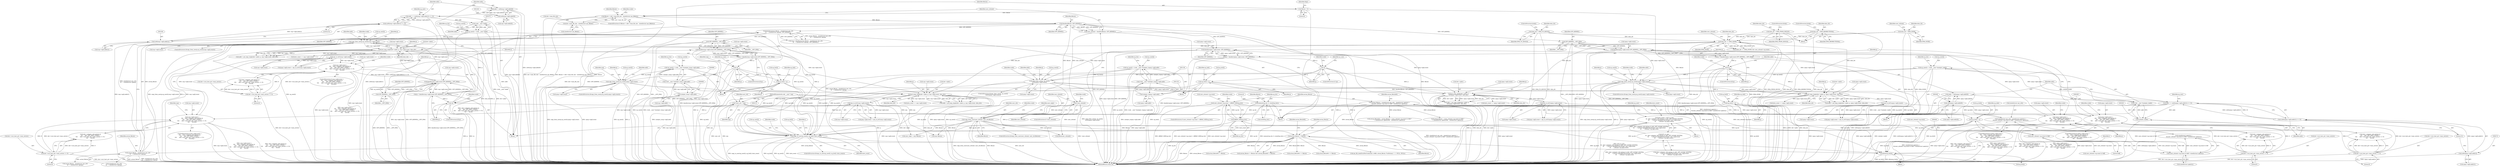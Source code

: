 digraph "0_linux_b4789b8e6be3151a955ade74872822f30e8cd914@API" {
"1001461" [label="(Call,kfree(sg_list[i]))"];
"1001074" [label="(Call,sg_list[i] = p)"];
"1001031" [label="(Call,!p)"];
"1001017" [label="(Call,p = kmalloc(usg->sg[i].count,GFP_KERNEL|__GFP_DMA))"];
"1001019" [label="(Call,kmalloc(usg->sg[i].count,GFP_KERNEL|__GFP_DMA))"];
"1000987" [label="(Call,usg->sg[i].count >\n\t\t\t\t    ((dev->adapter_info.options &\n\t\t\t\t     AAC_OPT_NEW_COMM) ?\n\t\t\t\t      (dev->scsi_host_ptr->max_sectors << 9) :\n\t\t\t\t      65536))"];
"1001150" [label="(Call,cpu_to_le32(usg->sg[i].count))"];
"1001108" [label="(Call,pci_map_single(dev->pdev, p, usg->sg[i].count, data_dir))"];
"1001088" [label="(Call,copy_from_user(p,sg_user[i],usg->sg[i].count))"];
"1001067" [label="(Call,sg_user[i] = (void __user *)addr)"];
"1001071" [label="(Call,(void __user *)addr)"];
"1001052" [label="(Call,addr += ((u64)usg->sg[i].addr[1]) << 32)"];
"1001054" [label="(Call,((u64)usg->sg[i].addr[1]) << 32)"];
"1001055" [label="(Call,(u64)usg->sg[i].addr[1])"];
"1001039" [label="(Call,addr = (u64)usg->sg[i].addr[0])"];
"1001041" [label="(Call,(u64)usg->sg[i].addr[0])"];
"1000438" [label="(Call,data_dir == DMA_NONE)"];
"1000364" [label="(Call,data_dir = DMA_FROM_DEVICE)"];
"1000355" [label="(Call,data_dir = DMA_TO_DEVICE)"];
"1000369" [label="(Call,data_dir = DMA_NONE)"];
"1000359" [label="(Call,data_dir = DMA_BIDIRECTIONAL)"];
"1001003" [label="(Call,dev->scsi_host_ptr->max_sectors << 9)"];
"1001027" [label="(Call,GFP_KERNEL|__GFP_DMA)"];
"1000246" [label="(Call,kmalloc(fibsize, GFP_KERNEL))"];
"1000230" [label="(Call,fibsize > (dev->max_fib_size - sizeof(struct aac_fibhdr)))"];
"1000136" [label="(Call,fibsize = 0)"];
"1000232" [label="(Call,dev->max_fib_size - sizeof(struct aac_fibhdr))"];
"1000208" [label="(Call,memset(sg_list, 0, sizeof(sg_list)))"];
"1000594" [label="(Call,sg_list[i] = p)"];
"1000549" [label="(Call,!p)"];
"1000535" [label="(Call,p = kmalloc(upsg->sg[i].count,GFP_KERNEL|__GFP_DMA))"];
"1000537" [label="(Call,kmalloc(upsg->sg[i].count,GFP_KERNEL|__GFP_DMA))"];
"1000505" [label="(Call,upsg->sg[i].count >\n\t\t\t\t    ((dev->adapter_info.options &\n\t\t\t\t     AAC_OPT_NEW_COMM) ?\n\t\t\t\t      (dev->scsi_host_ptr->max_sectors << 9) :\n\t\t\t\t      65536))"];
"1000686" [label="(Call,cpu_to_le32(upsg->sg[i].count))"];
"1000628" [label="(Call,pci_map_single(dev->pdev, p, upsg->sg[i].count, data_dir))"];
"1000608" [label="(Call,copy_from_user(p,sg_user[i],upsg->sg[i].count))"];
"1000585" [label="(Call,sg_user[i] = (void __user *)(uintptr_t)addr)"];
"1000589" [label="(Call,(void __user *)(uintptr_t)addr)"];
"1000591" [label="(Call,(uintptr_t)addr)"];
"1000570" [label="(Call,addr += ((u64)upsg->sg[i].addr[1]) << 32)"];
"1000572" [label="(Call,((u64)upsg->sg[i].addr[1]) << 32)"];
"1000573" [label="(Call,(u64)upsg->sg[i].addr[1])"];
"1000557" [label="(Call,addr = (u64)upsg->sg[i].addr[0])"];
"1000559" [label="(Call,(u64)upsg->sg[i].addr[0])"];
"1000521" [label="(Call,dev->scsi_host_ptr->max_sectors << 9)"];
"1000545" [label="(Call,GFP_KERNEL|__GFP_DMA)"];
"1000816" [label="(Call,sg_list[i] = p)"];
"1000791" [label="(Call,!p)"];
"1000777" [label="(Call,p = kmalloc(usg->sg[i].count,GFP_KERNEL|__GFP_DMA))"];
"1000779" [label="(Call,kmalloc(usg->sg[i].count,GFP_KERNEL|__GFP_DMA))"];
"1000745" [label="(Call,usg->sg[i].count >\n\t\t\t\t    ((dev->adapter_info.options &\n\t\t\t\t     AAC_OPT_NEW_COMM) ?\n\t\t\t\t      (dev->scsi_host_ptr->max_sectors << 9) :\n\t\t\t\t      65536))"];
"1000910" [label="(Call,cpu_to_le32(usg->sg[i].count))"];
"1000852" [label="(Call,pci_map_single(dev->pdev, p, usg->sg[i].count, data_dir))"];
"1000830" [label="(Call,copy_from_user(p,sg_user[i],upsg->sg[i].count))"];
"1000801" [label="(Call,sg_user[i] = (void __user *)(uintptr_t)usg->sg[i].addr)"];
"1000805" [label="(Call,(void __user *)(uintptr_t)usg->sg[i].addr)"];
"1000807" [label="(Call,(uintptr_t)usg->sg[i].addr)"];
"1000761" [label="(Call,dev->scsi_host_ptr->max_sectors << 9)"];
"1000787" [label="(Call,GFP_KERNEL|__GFP_DMA)"];
"1000699" [label="(Call,kmalloc(actual_fibsize - sizeof(struct aac_srb)\n\t\t\t  + sizeof(struct sgmap), GFP_KERNEL))"];
"1000700" [label="(Call,actual_fibsize - sizeof(struct aac_srb)\n\t\t\t  + sizeof(struct sgmap))"];
"1000424" [label="(Call,actual_fibsize != fibsize)"];
"1000387" [label="(Call,actual_fibsize = sizeof(struct aac_srb) - sizeof(struct sgentry) +\n\t\t((user_srbcmd->sg.count & 0xff) * sizeof(struct sgentry)))"];
"1000389" [label="(Call,sizeof(struct aac_srb) - sizeof(struct sgentry) +\n\t\t((user_srbcmd->sg.count & 0xff) * sizeof(struct sgentry)))"];
"1000395" [label="(Call,(user_srbcmd->sg.count & 0xff) * sizeof(struct sgentry))"];
"1000396" [label="(Call,user_srbcmd->sg.count & 0xff)"];
"1000373" [label="(Call,user_srbcmd->sg.count > ARRAY_SIZE(sg_list))"];
"1000379" [label="(Call,ARRAY_SIZE(sg_list))"];
"1000259" [label="(Call,copy_from_user(user_srbcmd, user_srb,fibsize))"];
"1000250" [label="(Call,!user_srbcmd)"];
"1000244" [label="(Call,user_srbcmd = kmalloc(fibsize, GFP_KERNEL))"];
"1000130" [label="(Call,*user_srb = arg)"];
"1000117" [label="(MethodParameterIn,void __user * arg)"];
"1001240" [label="(Call,sg_list[i] = p)"];
"1001217" [label="(Call,!p)"];
"1001205" [label="(Call,p = kmalloc(upsg->sg[i].count, GFP_KERNEL))"];
"1001207" [label="(Call,kmalloc(upsg->sg[i].count, GFP_KERNEL))"];
"1001175" [label="(Call,upsg->sg[i].count >\n\t\t\t\t    ((dev->adapter_info.options &\n\t\t\t\t     AAC_OPT_NEW_COMM) ?\n\t\t\t\t      (dev->scsi_host_ptr->max_sectors << 9) :\n\t\t\t\t      65536))"];
"1001314" [label="(Call,cpu_to_le32(upsg->sg[i].count))"];
"1001274" [label="(Call,pci_map_single(dev->pdev, p,\n\t\t\t\t\tupsg->sg[i].count, data_dir))"];
"1001254" [label="(Call,copy_from_user(p, sg_user[i],\n\t\t\t\t\t\t\tupsg->sg[i].count))"];
"1001225" [label="(Call,sg_user[i] = (void __user *)(uintptr_t)upsg->sg[i].addr)"];
"1001229" [label="(Call,(void __user *)(uintptr_t)upsg->sg[i].addr)"];
"1001231" [label="(Call,(uintptr_t)upsg->sg[i].addr)"];
"1001191" [label="(Call,dev->scsi_host_ptr->max_sectors << 9)"];
"1001416" [label="(Call,copy_to_user(sg_user[i], sg_list[i], byte_count))"];
"1001383" [label="(Call,byte_count = le32_to_cpu(\n\t\t\t  (dev->adapter_info.options & AAC_OPT_SGMAP_HOST64)\n\t\t\t      ? ((struct sgmap64*)&srbcmd->sg)->sg[i].count\n\t\t\t      : srbcmd->sg.sg[i].count))"];
"1001385" [label="(Call,le32_to_cpu(\n\t\t\t  (dev->adapter_info.options & AAC_OPT_SGMAP_HOST64)\n\t\t\t      ? ((struct sgmap64*)&srbcmd->sg)->sg[i].count\n\t\t\t      : srbcmd->sg.sg[i].count))"];
"1001229" [label="(Call,(void __user *)(uintptr_t)upsg->sg[i].addr)"];
"1000546" [label="(Identifier,GFP_KERNEL)"];
"1000504" [label="(ControlStructure,if (upsg->sg[i].count >\n\t\t\t\t    ((dev->adapter_info.options &\n\t\t\t\t     AAC_OPT_NEW_COMM) ?\n\t\t\t\t      (dev->scsi_host_ptr->max_sectors << 9) :\n\t\t\t\t      65536)))"];
"1000251" [label="(Identifier,user_srbcmd)"];
"1000832" [label="(Call,sg_user[i])"];
"1000397" [label="(Call,user_srbcmd->sg.count)"];
"1000807" [label="(Call,(uintptr_t)usg->sg[i].addr)"];
"1000600" [label="(Identifier,sg_indx)"];
"1000995" [label="(Call,(dev->adapter_info.options &\n\t\t\t\t     AAC_OPT_NEW_COMM) ?\n\t\t\t\t      (dev->scsi_host_ptr->max_sectors << 9) :\n\t\t\t\t      65536)"];
"1000609" [label="(Identifier,p)"];
"1000856" [label="(Identifier,p)"];
"1000857" [label="(Call,usg->sg[i].count)"];
"1001225" [label="(Call,sg_user[i] = (void __user *)(uintptr_t)upsg->sg[i].addr)"];
"1001028" [label="(Identifier,GFP_KERNEL)"];
"1001151" [label="(Call,usg->sg[i].count)"];
"1001071" [label="(Call,(void __user *)addr)"];
"1000362" [label="(ControlStructure,break;)"];
"1000550" [label="(Identifier,p)"];
"1001206" [label="(Identifier,p)"];
"1000261" [label="(Identifier,user_srb)"];
"1000795" [label="(Identifier,usg)"];
"1000265" [label="(Identifier,rcode)"];
"1000851" [label="(Identifier,addr)"];
"1000248" [label="(Identifier,GFP_KERNEL)"];
"1001217" [label="(Call,!p)"];
"1001191" [label="(Call,dev->scsi_host_ptr->max_sectors << 9)"];
"1001018" [label="(Identifier,p)"];
"1001053" [label="(Identifier,addr)"];
"1000536" [label="(Identifier,p)"];
"1000697" [label="(Call,usg = kmalloc(actual_fibsize - sizeof(struct aac_srb)\n\t\t\t  + sizeof(struct sgmap), GFP_KERNEL))"];
"1000591" [label="(Call,(uintptr_t)addr)"];
"1000387" [label="(Call,actual_fibsize = sizeof(struct aac_srb) - sizeof(struct sgentry) +\n\t\t((user_srbcmd->sg.count & 0xff) * sizeof(struct sgentry)))"];
"1000962" [label="(Call,actual_fibsize64 == fibsize)"];
"1000373" [label="(Call,user_srbcmd->sg.count > ARRAY_SIZE(sg_list))"];
"1000844" [label="(Identifier,usg)"];
"1001259" [label="(Call,upsg->sg[i].count)"];
"1001009" [label="(Literal,9)"];
"1001197" [label="(Literal,9)"];
"1001106" [label="(Call,addr = pci_map_single(dev->pdev, p, usg->sg[i].count, data_dir))"];
"1000610" [label="(Call,sg_user[i])"];
"1000428" [label="(Identifier,actual_fibsize64)"];
"1000988" [label="(Call,usg->sg[i].count)"];
"1001415" [label="(ControlStructure,if(copy_to_user(sg_user[i], sg_list[i], byte_count)))"];
"1001088" [label="(Call,copy_from_user(p,sg_user[i],usg->sg[i].count))"];
"1000640" [label="(Identifier,data_dir)"];
"1001461" [label="(Call,kfree(sg_list[i]))"];
"1001227" [label="(Identifier,sg_user)"];
"1001069" [label="(Identifier,sg_user)"];
"1000613" [label="(Call,upsg->sg[i].count)"];
"1000805" [label="(Call,(void __user *)(uintptr_t)usg->sg[i].addr)"];
"1000527" [label="(Literal,9)"];
"1000802" [label="(Call,sg_user[i])"];
"1001073" [label="(Identifier,addr)"];
"1001087" [label="(ControlStructure,if(copy_from_user(p,sg_user[i],usg->sg[i].count)))"];
"1000572" [label="(Call,((u64)upsg->sg[i].addr[1]) << 32)"];
"1000570" [label="(Call,addr += ((u64)upsg->sg[i].addr[1]) << 32)"];
"1001338" [label="(Call,aac_fib_send(ScsiPortCommand, srbfib, actual_fibsize, FsaNormal, 1, 1, NULL, NULL))"];
"1000424" [label="(Call,actual_fibsize != fibsize)"];
"1000699" [label="(Call,kmalloc(actual_fibsize - sizeof(struct aac_srb)\n\t\t\t  + sizeof(struct sgmap), GFP_KERNEL))"];
"1000573" [label="(Call,(u64)upsg->sg[i].addr[1])"];
"1000369" [label="(Call,data_dir = DMA_NONE)"];
"1000380" [label="(Identifier,sg_list)"];
"1000132" [label="(Identifier,arg)"];
"1001255" [label="(Identifier,p)"];
"1000406" [label="(Identifier,actual_fibsize64)"];
"1000521" [label="(Call,dev->scsi_host_ptr->max_sectors << 9)"];
"1000633" [label="(Call,upsg->sg[i].count)"];
"1000864" [label="(Identifier,data_dir)"];
"1001076" [label="(Identifier,sg_list)"];
"1001231" [label="(Call,(uintptr_t)upsg->sg[i].addr)"];
"1001055" [label="(Call,(u64)usg->sg[i].addr[1])"];
"1000358" [label="(ControlStructure,break;)"];
"1001102" [label="(Identifier,rcode)"];
"1000137" [label="(Identifier,fibsize)"];
"1001017" [label="(Call,p = kmalloc(usg->sg[i].count,GFP_KERNEL|__GFP_DMA))"];
"1001078" [label="(Identifier,p)"];
"1000388" [label="(Identifier,actual_fibsize)"];
"1001027" [label="(Call,GFP_KERNEL|__GFP_DMA)"];
"1000426" [label="(Identifier,fibsize)"];
"1001041" [label="(Call,(u64)usg->sg[i].addr[0])"];
"1000853" [label="(Call,dev->pdev)"];
"1000678" [label="(Call,psg->sg[i].count = cpu_to_le32(upsg->sg[i].count))"];
"1001074" [label="(Call,sg_list[i] = p)"];
"1001426" [label="(Identifier,rcode)"];
"1000356" [label="(Identifier,data_dir)"];
"1000686" [label="(Call,cpu_to_le32(upsg->sg[i].count))"];
"1000820" [label="(Identifier,p)"];
"1000244" [label="(Call,user_srbcmd = kmalloc(fibsize, GFP_KERNEL))"];
"1000141" [label="(Identifier,flags)"];
"1000537" [label="(Call,kmalloc(upsg->sg[i].count,GFP_KERNEL|__GFP_DMA))"];
"1000258" [label="(ControlStructure,if(copy_from_user(user_srbcmd, user_srb,fibsize)))"];
"1000270" [label="(Identifier,user_reply)"];
"1001020" [label="(Call,usg->sg[i].count)"];
"1000443" [label="(Identifier,user_srbcmd)"];
"1000367" [label="(ControlStructure,break;)"];
"1000216" [label="(Identifier,fibsize)"];
"1000779" [label="(Call,kmalloc(usg->sg[i].count,GFP_KERNEL|__GFP_DMA))"];
"1000829" [label="(ControlStructure,if(copy_from_user(p,sg_user[i],upsg->sg[i].count)))"];
"1001133" [label="(Call,byte_count += usg->sg[i].count)"];
"1000789" [label="(Identifier,__GFP_DMA)"];
"1000376" [label="(Identifier,user_srbcmd)"];
"1000626" [label="(Call,addr = pci_map_single(dev->pdev, p, upsg->sg[i].count, data_dir))"];
"1001216" [label="(ControlStructure,if (!p))"];
"1000558" [label="(Identifier,addr)"];
"1000427" [label="(Call,actual_fibsize64 != fibsize)"];
"1000365" [label="(Identifier,data_dir)"];
"1001384" [label="(Identifier,byte_count)"];
"1000584" [label="(Literal,32)"];
"1001314" [label="(Call,cpu_to_le32(upsg->sg[i].count))"];
"1000762" [label="(Call,dev->scsi_host_ptr->max_sectors)"];
"1001240" [label="(Call,sg_list[i] = p)"];
"1001256" [label="(Call,sg_user[i])"];
"1000407" [label="(Call,actual_fibsize + (user_srbcmd->sg.count & 0xff) *\n\t  (sizeof(struct sgentry64) - sizeof(struct sgentry)))"];
"1000522" [label="(Call,dev->scsi_host_ptr->max_sectors)"];
"1000402" [label="(Literal,0xff)"];
"1001067" [label="(Call,sg_user[i] = (void __user *)addr)"];
"1000395" [label="(Call,(user_srbcmd->sg.count & 0xff) * sizeof(struct sgentry))"];
"1001254" [label="(Call,copy_from_user(p, sg_user[i],\n\t\t\t\t\t\t\tupsg->sg[i].count))"];
"1001031" [label="(Call,!p)"];
"1000440" [label="(Identifier,DMA_NONE)"];
"1001242" [label="(Identifier,sg_list)"];
"1001176" [label="(Call,upsg->sg[i].count)"];
"1001004" [label="(Call,dev->scsi_host_ptr->max_sectors)"];
"1001208" [label="(Call,upsg->sg[i].count)"];
"1000622" [label="(Identifier,rcode)"];
"1000593" [label="(Identifier,addr)"];
"1000423" [label="(Call,(actual_fibsize != fibsize) && (actual_fibsize64 != fibsize))"];
"1000830" [label="(Call,copy_from_user(p,sg_user[i],upsg->sg[i].count))"];
"1000396" [label="(Call,user_srbcmd->sg.count & 0xff)"];
"1000548" [label="(ControlStructure,if(!p))"];
"1000545" [label="(Call,GFP_KERNEL|__GFP_DMA)"];
"1000761" [label="(Call,dev->scsi_host_ptr->max_sectors << 9)"];
"1001090" [label="(Call,sg_user[i])"];
"1000501" [label="(Block,)"];
"1000531" [label="(Identifier,rcode)"];
"1000403" [label="(Call,sizeof(struct sgentry))"];
"1000700" [label="(Call,actual_fibsize - sizeof(struct aac_srb)\n\t\t\t  + sizeof(struct sgmap))"];
"1001241" [label="(Call,sg_list[i])"];
"1000632" [label="(Identifier,p)"];
"1001268" [label="(Identifier,rcode)"];
"1000425" [label="(Identifier,actual_fibsize)"];
"1000208" [label="(Call,memset(sg_list, 0, sizeof(sg_list)))"];
"1000594" [label="(Call,sg_list[i] = p)"];
"1000230" [label="(Call,fibsize > (dev->max_fib_size - sizeof(struct aac_fibhdr)))"];
"1000787" [label="(Call,GFP_KERNEL|__GFP_DMA)"];
"1000809" [label="(Call,usg->sg[i].addr)"];
"1000585" [label="(Call,sg_user[i] = (void __user *)(uintptr_t)addr)"];
"1000816" [label="(Call,sg_list[i] = p)"];
"1000247" [label="(Identifier,fibsize)"];
"1000831" [label="(Identifier,p)"];
"1000392" [label="(Call,sizeof(struct sgentry) +\n\t\t((user_srbcmd->sg.count & 0xff) * sizeof(struct sgentry)))"];
"1000364" [label="(Call,data_dir = DMA_FROM_DEVICE)"];
"1000249" [label="(ControlStructure,if (!user_srbcmd))"];
"1001089" [label="(Identifier,p)"];
"1000246" [label="(Call,kmalloc(fibsize, GFP_KERNEL))"];
"1001275" [label="(Call,dev->pdev)"];
"1000628" [label="(Call,pci_map_single(dev->pdev, p, upsg->sg[i].count, data_dir))"];
"1001297" [label="(Call,byte_count += upsg->sg[i].count)"];
"1001226" [label="(Call,sg_user[i])"];
"1001019" [label="(Call,kmalloc(usg->sg[i].count,GFP_KERNEL|__GFP_DMA))"];
"1000439" [label="(Identifier,data_dir)"];
"1001201" [label="(Identifier,rcode)"];
"1001039" [label="(Call,addr = (u64)usg->sg[i].addr[0])"];
"1000669" [label="(Call,byte_count += upsg->sg[i].count)"];
"1001108" [label="(Call,pci_map_single(dev->pdev, p, usg->sg[i].count, data_dir))"];
"1000741" [label="(Block,)"];
"1000707" [label="(Identifier,GFP_KERNEL)"];
"1000720" [label="(Call,actual_fibsize - sizeof(struct aac_srb)\n\t\t\t  + sizeof(struct sgmap))"];
"1001385" [label="(Call,le32_to_cpu(\n\t\t\t  (dev->adapter_info.options & AAC_OPT_SGMAP_HOST64)\n\t\t\t      ? ((struct sgmap64*)&srbcmd->sg)->sg[i].count\n\t\t\t      : srbcmd->sg.sg[i].count))"];
"1000538" [label="(Call,upsg->sg[i].count)"];
"1000771" [label="(Identifier,usg)"];
"1000850" [label="(Call,addr = pci_map_single(dev->pdev, p, usg->sg[i].count, data_dir))"];
"1001460" [label="(Block,)"];
"1000745" [label="(Call,usg->sg[i].count >\n\t\t\t\t    ((dev->adapter_info.options &\n\t\t\t\t     AAC_OPT_NEW_COMM) ?\n\t\t\t\t      (dev->scsi_host_ptr->max_sectors << 9) :\n\t\t\t\t      65536))"];
"1001113" [label="(Call,usg->sg[i].count)"];
"1001107" [label="(Identifier,addr)"];
"1000753" [label="(Call,(dev->adapter_info.options &\n\t\t\t\t     AAC_OPT_NEW_COMM) ?\n\t\t\t\t      (dev->scsi_host_ptr->max_sectors << 9) :\n\t\t\t\t      65536)"];
"1000595" [label="(Call,sg_list[i])"];
"1000361" [label="(Identifier,DMA_BIDIRECTIONAL)"];
"1001057" [label="(Call,usg->sg[i].addr[1])"];
"1000767" [label="(Literal,9)"];
"1000553" [label="(Identifier,rcode)"];
"1000629" [label="(Call,dev->pdev)"];
"1000513" [label="(Call,(dev->adapter_info.options &\n\t\t\t\t     AAC_OPT_NEW_COMM) ?\n\t\t\t\t      (dev->scsi_host_ptr->max_sectors << 9) :\n\t\t\t\t      65536)"];
"1000557" [label="(Call,addr = (u64)upsg->sg[i].addr[0])"];
"1000250" [label="(Call,!user_srbcmd)"];
"1000986" [label="(ControlStructure,if (usg->sg[i].count >\n\t\t\t\t    ((dev->adapter_info.options &\n\t\t\t\t     AAC_OPT_NEW_COMM) ?\n\t\t\t\t      (dev->scsi_host_ptr->max_sectors << 9) :\n\t\t\t\t      65536)))"];
"1000355" [label="(Call,data_dir = DMA_TO_DEVICE)"];
"1001080" [label="(Identifier,sg_indx)"];
"1001420" [label="(Call,sg_list[i])"];
"1001274" [label="(Call,pci_map_single(dev->pdev, p,\n\t\t\t\t\tupsg->sg[i].count, data_dir))"];
"1000803" [label="(Identifier,sg_user)"];
"1001253" [label="(ControlStructure,if(copy_from_user(p, sg_user[i],\n\t\t\t\t\t\t\tupsg->sg[i].count)))"];
"1001112" [label="(Identifier,p)"];
"1001418" [label="(Identifier,sg_user)"];
"1000410" [label="(Call,user_srbcmd->sg.count & 0xff)"];
"1000383" [label="(Identifier,rcode)"];
"1000240" [label="(Identifier,rcode)"];
"1001279" [label="(Call,upsg->sg[i].count)"];
"1001043" [label="(Call,usg->sg[i].addr[0])"];
"1000983" [label="(Block,)"];
"1000893" [label="(Call,byte_count += usg->sg[i].count)"];
"1001013" [label="(Identifier,rcode)"];
"1000405" [label="(Call,actual_fibsize64 = actual_fibsize + (user_srbcmd->sg.count & 0xff) *\n\t  (sizeof(struct sgentry64) - sizeof(struct sgentry)))"];
"1001459" [label="(Identifier,i)"];
"1000791" [label="(Call,!p)"];
"1000818" [label="(Identifier,sg_list)"];
"1000260" [label="(Identifier,user_srbcmd)"];
"1001381" [label="(Identifier,i)"];
"1000437" [label="(Call,(data_dir == DMA_NONE) && user_srbcmd->sg.count)"];
"1000211" [label="(Call,sizeof(sg_list))"];
"1000607" [label="(ControlStructure,if(copy_from_user(p,sg_user[i],upsg->sg[i].count)))"];
"1000571" [label="(Identifier,addr)"];
"1000231" [label="(Identifier,fibsize)"];
"1000596" [label="(Identifier,sg_list)"];
"1000817" [label="(Call,sg_list[i])"];
"1000117" [label="(MethodParameterIn,void __user * arg)"];
"1001306" [label="(Call,psg->sg[i].count = cpu_to_le32(upsg->sg[i].count))"];
"1000374" [label="(Call,user_srbcmd->sg.count)"];
"1001093" [label="(Call,usg->sg[i].count)"];
"1000233" [label="(Call,dev->max_fib_size)"];
"1000561" [label="(Call,upsg->sg[i].addr[0])"];
"1000360" [label="(Identifier,data_dir)"];
"1001315" [label="(Call,upsg->sg[i].count)"];
"1000598" [label="(Identifier,p)"];
"1000587" [label="(Identifier,sg_user)"];
"1001382" [label="(Block,)"];
"1000575" [label="(Call,upsg->sg[i].addr[1])"];
"1001040" [label="(Identifier,addr)"];
"1001171" [label="(Block,)"];
"1000547" [label="(Identifier,__GFP_DMA)"];
"1001142" [label="(Call,psg->sg[i].count = cpu_to_le32(usg->sg[i].count))"];
"1001054" [label="(Call,((u64)usg->sg[i].addr[1]) << 32)"];
"1000232" [label="(Call,dev->max_fib_size - sizeof(struct aac_fibhdr))"];
"1000438" [label="(Call,data_dir == DMA_NONE)"];
"1001246" [label="(Identifier,sg_indx)"];
"1000359" [label="(Call,data_dir = DMA_BIDIRECTIONAL)"];
"1001029" [label="(Identifier,__GFP_DMA)"];
"1000138" [label="(Literal,0)"];
"1000535" [label="(Call,p = kmalloc(upsg->sg[i].count,GFP_KERNEL|__GFP_DMA))"];
"1000701" [label="(Identifier,actual_fibsize)"];
"1000210" [label="(Literal,0)"];
"1001477" [label="(MethodReturn,static int)"];
"1000229" [label="(ControlStructure,if (fibsize > (dev->max_fib_size - sizeof(struct aac_fibhdr))))"];
"1000506" [label="(Call,upsg->sg[i].count)"];
"1001221" [label="(Identifier,rcode)"];
"1000254" [label="(Identifier,rcode)"];
"1000262" [label="(Identifier,fibsize)"];
"1000366" [label="(Identifier,DMA_FROM_DEVICE)"];
"1000357" [label="(Identifier,DMA_TO_DEVICE)"];
"1000559" [label="(Call,(u64)upsg->sg[i].addr[0])"];
"1000911" [label="(Call,usg->sg[i].count)"];
"1000627" [label="(Identifier,addr)"];
"1001416" [label="(Call,copy_to_user(sg_user[i], sg_list[i], byte_count))"];
"1000902" [label="(Call,psg->sg[i].count = cpu_to_le32(usg->sg[i].count))"];
"1000586" [label="(Call,sg_user[i])"];
"1001215" [label="(Identifier,GFP_KERNEL)"];
"1000245" [label="(Identifier,user_srbcmd)"];
"1000236" [label="(Call,sizeof(struct aac_fibhdr))"];
"1001150" [label="(Call,cpu_to_le32(usg->sg[i].count))"];
"1000790" [label="(ControlStructure,if(!p))"];
"1000372" [label="(ControlStructure,if (user_srbcmd->sg.count > ARRAY_SIZE(sg_list)))"];
"1001109" [label="(Call,dev->pdev)"];
"1000483" [label="(Call,actual_fibsize64 == fibsize)"];
"1000353" [label="(Block,)"];
"1000136" [label="(Call,fibsize = 0)"];
"1000271" [label="(Call,arg+fibsize)"];
"1000269" [label="(Call,user_reply = arg+fibsize)"];
"1000702" [label="(Call,sizeof(struct aac_srb)\n\t\t\t  + sizeof(struct sgmap))"];
"1000777" [label="(Call,p = kmalloc(usg->sg[i].count,GFP_KERNEL|__GFP_DMA))"];
"1000390" [label="(Call,sizeof(struct aac_srb))"];
"1001030" [label="(ControlStructure,if(!p))"];
"1001032" [label="(Identifier,p)"];
"1000852" [label="(Call,pci_map_single(dev->pdev, p, usg->sg[i].count, data_dir))"];
"1000549" [label="(Call,!p)"];
"1000910" [label="(Call,cpu_to_le32(usg->sg[i].count))"];
"1001218" [label="(Identifier,p)"];
"1001183" [label="(Call,(dev->adapter_info.options &\n\t\t\t\t     AAC_OPT_NEW_COMM) ?\n\t\t\t\t      (dev->scsi_host_ptr->max_sectors << 9) :\n\t\t\t\t      65536)"];
"1000505" [label="(Call,upsg->sg[i].count >\n\t\t\t\t    ((dev->adapter_info.options &\n\t\t\t\t     AAC_OPT_NEW_COMM) ?\n\t\t\t\t      (dev->scsi_host_ptr->max_sectors << 9) :\n\t\t\t\t      65536))"];
"1000835" [label="(Call,upsg->sg[i].count)"];
"1000209" [label="(Identifier,sg_list)"];
"1001205" [label="(Call,p = kmalloc(upsg->sg[i].count, GFP_KERNEL))"];
"1001273" [label="(Identifier,addr)"];
"1001068" [label="(Call,sg_user[i])"];
"1000744" [label="(ControlStructure,if (usg->sg[i].count >\n\t\t\t\t    ((dev->adapter_info.options &\n\t\t\t\t     AAC_OPT_NEW_COMM) ?\n\t\t\t\t      (dev->scsi_host_ptr->max_sectors << 9) :\n\t\t\t\t      65536)))"];
"1000778" [label="(Identifier,p)"];
"1000370" [label="(Identifier,data_dir)"];
"1001052" [label="(Call,addr += ((u64)usg->sg[i].addr[1]) << 32)"];
"1000371" [label="(Identifier,DMA_NONE)"];
"1001035" [label="(Identifier,rcode)"];
"1001286" [label="(Identifier,data_dir)"];
"1000792" [label="(Identifier,p)"];
"1000389" [label="(Call,sizeof(struct aac_srb) - sizeof(struct sgentry) +\n\t\t((user_srbcmd->sg.count & 0xff) * sizeof(struct sgentry)))"];
"1001075" [label="(Call,sg_list[i])"];
"1001174" [label="(ControlStructure,if (upsg->sg[i].count >\n\t\t\t\t    ((dev->adapter_info.options &\n\t\t\t\t     AAC_OPT_NEW_COMM) ?\n\t\t\t\t      (dev->scsi_host_ptr->max_sectors << 9) :\n\t\t\t\t      65536)))"];
"1001244" [label="(Identifier,p)"];
"1000746" [label="(Call,usg->sg[i].count)"];
"1001417" [label="(Call,sg_user[i])"];
"1001120" [label="(Identifier,data_dir)"];
"1001449" [label="(Call,kfree(user_srbcmd))"];
"1000259" [label="(Call,copy_from_user(user_srbcmd, user_srb,fibsize))"];
"1001278" [label="(Identifier,p)"];
"1000130" [label="(Call,*user_srb = arg)"];
"1001066" [label="(Literal,32)"];
"1000788" [label="(Identifier,GFP_KERNEL)"];
"1001233" [label="(Call,upsg->sg[i].addr)"];
"1001423" [label="(Identifier,byte_count)"];
"1001383" [label="(Call,byte_count = le32_to_cpu(\n\t\t\t  (dev->adapter_info.options & AAC_OPT_SGMAP_HOST64)\n\t\t\t      ? ((struct sgmap64*)&srbcmd->sg)->sg[i].count\n\t\t\t      : srbcmd->sg.sg[i].count))"];
"1001003" [label="(Call,dev->scsi_host_ptr->max_sectors << 9)"];
"1001175" [label="(Call,upsg->sg[i].count >\n\t\t\t\t    ((dev->adapter_info.options &\n\t\t\t\t     AAC_OPT_NEW_COMM) ?\n\t\t\t\t      (dev->scsi_host_ptr->max_sectors << 9) :\n\t\t\t\t      65536))"];
"1001207" [label="(Call,kmalloc(upsg->sg[i].count, GFP_KERNEL))"];
"1001272" [label="(Call,addr = pci_map_single(dev->pdev, p,\n\t\t\t\t\tupsg->sg[i].count, data_dir))"];
"1001462" [label="(Call,sg_list[i])"];
"1000379" [label="(Call,ARRAY_SIZE(sg_list))"];
"1001192" [label="(Call,dev->scsi_host_ptr->max_sectors)"];
"1000687" [label="(Call,upsg->sg[i].count)"];
"1001386" [label="(Call,(dev->adapter_info.options & AAC_OPT_SGMAP_HOST64)\n\t\t\t      ? ((struct sgmap64*)&srbcmd->sg)->sg[i].count\n\t\t\t      : srbcmd->sg.sg[i].count)"];
"1000822" [label="(Identifier,sg_indx)"];
"1000801" [label="(Call,sg_user[i] = (void __user *)(uintptr_t)usg->sg[i].addr)"];
"1000589" [label="(Call,(void __user *)(uintptr_t)addr)"];
"1000987" [label="(Call,usg->sg[i].count >\n\t\t\t\t    ((dev->adapter_info.options &\n\t\t\t\t     AAC_OPT_NEW_COMM) ?\n\t\t\t\t      (dev->scsi_host_ptr->max_sectors << 9) :\n\t\t\t\t      65536))"];
"1000118" [label="(Block,)"];
"1000608" [label="(Call,copy_from_user(p,sg_user[i],upsg->sg[i].count))"];
"1000131" [label="(Identifier,user_srb)"];
"1000780" [label="(Call,usg->sg[i].count)"];
"1001461" -> "1001460"  [label="AST: "];
"1001461" -> "1001462"  [label="CFG: "];
"1001462" -> "1001461"  [label="AST: "];
"1001459" -> "1001461"  [label="CFG: "];
"1001461" -> "1001477"  [label="DDG: sg_list[i]"];
"1001461" -> "1001477"  [label="DDG: kfree(sg_list[i])"];
"1001074" -> "1001461"  [label="DDG: sg_list[i]"];
"1000208" -> "1001461"  [label="DDG: sg_list"];
"1000594" -> "1001461"  [label="DDG: sg_list[i]"];
"1000816" -> "1001461"  [label="DDG: sg_list[i]"];
"1000379" -> "1001461"  [label="DDG: sg_list"];
"1001240" -> "1001461"  [label="DDG: sg_list[i]"];
"1001416" -> "1001461"  [label="DDG: sg_list[i]"];
"1001074" -> "1000983"  [label="AST: "];
"1001074" -> "1001078"  [label="CFG: "];
"1001075" -> "1001074"  [label="AST: "];
"1001078" -> "1001074"  [label="AST: "];
"1001080" -> "1001074"  [label="CFG: "];
"1001074" -> "1001477"  [label="DDG: sg_list[i]"];
"1001031" -> "1001074"  [label="DDG: p"];
"1001074" -> "1001416"  [label="DDG: sg_list[i]"];
"1001031" -> "1001030"  [label="AST: "];
"1001031" -> "1001032"  [label="CFG: "];
"1001032" -> "1001031"  [label="AST: "];
"1001035" -> "1001031"  [label="CFG: "];
"1001040" -> "1001031"  [label="CFG: "];
"1001031" -> "1001477"  [label="DDG: p"];
"1001031" -> "1001477"  [label="DDG: !p"];
"1001017" -> "1001031"  [label="DDG: p"];
"1001031" -> "1001088"  [label="DDG: p"];
"1001031" -> "1001108"  [label="DDG: p"];
"1001017" -> "1000983"  [label="AST: "];
"1001017" -> "1001019"  [label="CFG: "];
"1001018" -> "1001017"  [label="AST: "];
"1001019" -> "1001017"  [label="AST: "];
"1001032" -> "1001017"  [label="CFG: "];
"1001017" -> "1001477"  [label="DDG: kmalloc(usg->sg[i].count,GFP_KERNEL|__GFP_DMA)"];
"1001019" -> "1001017"  [label="DDG: usg->sg[i].count"];
"1001019" -> "1001017"  [label="DDG: GFP_KERNEL|__GFP_DMA"];
"1001019" -> "1001027"  [label="CFG: "];
"1001020" -> "1001019"  [label="AST: "];
"1001027" -> "1001019"  [label="AST: "];
"1001019" -> "1001477"  [label="DDG: GFP_KERNEL|__GFP_DMA"];
"1001019" -> "1001477"  [label="DDG: usg->sg[i].count"];
"1000987" -> "1001019"  [label="DDG: usg->sg[i].count"];
"1001027" -> "1001019"  [label="DDG: GFP_KERNEL"];
"1001027" -> "1001019"  [label="DDG: __GFP_DMA"];
"1001019" -> "1001088"  [label="DDG: usg->sg[i].count"];
"1001019" -> "1001108"  [label="DDG: usg->sg[i].count"];
"1000987" -> "1000986"  [label="AST: "];
"1000987" -> "1000995"  [label="CFG: "];
"1000988" -> "1000987"  [label="AST: "];
"1000995" -> "1000987"  [label="AST: "];
"1001013" -> "1000987"  [label="CFG: "];
"1001018" -> "1000987"  [label="CFG: "];
"1000987" -> "1001477"  [label="DDG: usg->sg[i].count"];
"1000987" -> "1001477"  [label="DDG: usg->sg[i].count >\n\t\t\t\t    ((dev->adapter_info.options &\n\t\t\t\t     AAC_OPT_NEW_COMM) ?\n\t\t\t\t      (dev->scsi_host_ptr->max_sectors << 9) :\n\t\t\t\t      65536)"];
"1000987" -> "1001477"  [label="DDG: (dev->adapter_info.options &\n\t\t\t\t     AAC_OPT_NEW_COMM) ?\n\t\t\t\t      (dev->scsi_host_ptr->max_sectors << 9) :\n\t\t\t\t      65536"];
"1001150" -> "1000987"  [label="DDG: usg->sg[i].count"];
"1001003" -> "1000987"  [label="DDG: dev->scsi_host_ptr->max_sectors"];
"1001003" -> "1000987"  [label="DDG: 9"];
"1001150" -> "1001142"  [label="AST: "];
"1001150" -> "1001151"  [label="CFG: "];
"1001151" -> "1001150"  [label="AST: "];
"1001142" -> "1001150"  [label="CFG: "];
"1001150" -> "1001477"  [label="DDG: usg->sg[i].count"];
"1001150" -> "1001142"  [label="DDG: usg->sg[i].count"];
"1001108" -> "1001150"  [label="DDG: usg->sg[i].count"];
"1001108" -> "1001106"  [label="AST: "];
"1001108" -> "1001120"  [label="CFG: "];
"1001109" -> "1001108"  [label="AST: "];
"1001112" -> "1001108"  [label="AST: "];
"1001113" -> "1001108"  [label="AST: "];
"1001120" -> "1001108"  [label="AST: "];
"1001106" -> "1001108"  [label="CFG: "];
"1001108" -> "1001477"  [label="DDG: dev->pdev"];
"1001108" -> "1001477"  [label="DDG: data_dir"];
"1001108" -> "1001477"  [label="DDG: p"];
"1001108" -> "1001106"  [label="DDG: dev->pdev"];
"1001108" -> "1001106"  [label="DDG: p"];
"1001108" -> "1001106"  [label="DDG: usg->sg[i].count"];
"1001108" -> "1001106"  [label="DDG: data_dir"];
"1001088" -> "1001108"  [label="DDG: p"];
"1001088" -> "1001108"  [label="DDG: usg->sg[i].count"];
"1000438" -> "1001108"  [label="DDG: data_dir"];
"1001108" -> "1001133"  [label="DDG: usg->sg[i].count"];
"1001088" -> "1001087"  [label="AST: "];
"1001088" -> "1001093"  [label="CFG: "];
"1001089" -> "1001088"  [label="AST: "];
"1001090" -> "1001088"  [label="AST: "];
"1001093" -> "1001088"  [label="AST: "];
"1001102" -> "1001088"  [label="CFG: "];
"1001107" -> "1001088"  [label="CFG: "];
"1001088" -> "1001477"  [label="DDG: copy_from_user(p,sg_user[i],usg->sg[i].count)"];
"1001088" -> "1001477"  [label="DDG: p"];
"1001088" -> "1001477"  [label="DDG: usg->sg[i].count"];
"1001088" -> "1001477"  [label="DDG: sg_user[i]"];
"1001067" -> "1001088"  [label="DDG: sg_user[i]"];
"1001088" -> "1001416"  [label="DDG: sg_user[i]"];
"1001067" -> "1000983"  [label="AST: "];
"1001067" -> "1001071"  [label="CFG: "];
"1001068" -> "1001067"  [label="AST: "];
"1001071" -> "1001067"  [label="AST: "];
"1001076" -> "1001067"  [label="CFG: "];
"1001067" -> "1001477"  [label="DDG: sg_user[i]"];
"1001067" -> "1001477"  [label="DDG: (void __user *)addr"];
"1001071" -> "1001067"  [label="DDG: addr"];
"1001067" -> "1001416"  [label="DDG: sg_user[i]"];
"1001071" -> "1001073"  [label="CFG: "];
"1001072" -> "1001071"  [label="AST: "];
"1001073" -> "1001071"  [label="AST: "];
"1001071" -> "1001477"  [label="DDG: addr"];
"1001052" -> "1001071"  [label="DDG: addr"];
"1001052" -> "1000983"  [label="AST: "];
"1001052" -> "1001054"  [label="CFG: "];
"1001053" -> "1001052"  [label="AST: "];
"1001054" -> "1001052"  [label="AST: "];
"1001069" -> "1001052"  [label="CFG: "];
"1001052" -> "1001477"  [label="DDG: ((u64)usg->sg[i].addr[1]) << 32"];
"1001054" -> "1001052"  [label="DDG: (u64)usg->sg[i].addr[1]"];
"1001054" -> "1001052"  [label="DDG: 32"];
"1001039" -> "1001052"  [label="DDG: addr"];
"1001054" -> "1001066"  [label="CFG: "];
"1001055" -> "1001054"  [label="AST: "];
"1001066" -> "1001054"  [label="AST: "];
"1001054" -> "1001477"  [label="DDG: (u64)usg->sg[i].addr[1]"];
"1001055" -> "1001054"  [label="DDG: usg->sg[i].addr[1]"];
"1001055" -> "1001057"  [label="CFG: "];
"1001056" -> "1001055"  [label="AST: "];
"1001057" -> "1001055"  [label="AST: "];
"1001066" -> "1001055"  [label="CFG: "];
"1001055" -> "1001477"  [label="DDG: usg->sg[i].addr[1]"];
"1001039" -> "1000983"  [label="AST: "];
"1001039" -> "1001041"  [label="CFG: "];
"1001040" -> "1001039"  [label="AST: "];
"1001041" -> "1001039"  [label="AST: "];
"1001053" -> "1001039"  [label="CFG: "];
"1001039" -> "1001477"  [label="DDG: (u64)usg->sg[i].addr[0]"];
"1001041" -> "1001039"  [label="DDG: usg->sg[i].addr[0]"];
"1001041" -> "1001043"  [label="CFG: "];
"1001042" -> "1001041"  [label="AST: "];
"1001043" -> "1001041"  [label="AST: "];
"1001041" -> "1001477"  [label="DDG: usg->sg[i].addr[0]"];
"1000438" -> "1000437"  [label="AST: "];
"1000438" -> "1000440"  [label="CFG: "];
"1000439" -> "1000438"  [label="AST: "];
"1000440" -> "1000438"  [label="AST: "];
"1000443" -> "1000438"  [label="CFG: "];
"1000437" -> "1000438"  [label="CFG: "];
"1000438" -> "1001477"  [label="DDG: DMA_NONE"];
"1000438" -> "1001477"  [label="DDG: data_dir"];
"1000438" -> "1000437"  [label="DDG: data_dir"];
"1000438" -> "1000437"  [label="DDG: DMA_NONE"];
"1000364" -> "1000438"  [label="DDG: data_dir"];
"1000355" -> "1000438"  [label="DDG: data_dir"];
"1000369" -> "1000438"  [label="DDG: data_dir"];
"1000359" -> "1000438"  [label="DDG: data_dir"];
"1000438" -> "1000628"  [label="DDG: data_dir"];
"1000438" -> "1000852"  [label="DDG: data_dir"];
"1000438" -> "1001274"  [label="DDG: data_dir"];
"1000364" -> "1000353"  [label="AST: "];
"1000364" -> "1000366"  [label="CFG: "];
"1000365" -> "1000364"  [label="AST: "];
"1000366" -> "1000364"  [label="AST: "];
"1000367" -> "1000364"  [label="CFG: "];
"1000364" -> "1001477"  [label="DDG: data_dir"];
"1000364" -> "1001477"  [label="DDG: DMA_FROM_DEVICE"];
"1000355" -> "1000353"  [label="AST: "];
"1000355" -> "1000357"  [label="CFG: "];
"1000356" -> "1000355"  [label="AST: "];
"1000357" -> "1000355"  [label="AST: "];
"1000358" -> "1000355"  [label="CFG: "];
"1000355" -> "1001477"  [label="DDG: data_dir"];
"1000355" -> "1001477"  [label="DDG: DMA_TO_DEVICE"];
"1000369" -> "1000353"  [label="AST: "];
"1000369" -> "1000371"  [label="CFG: "];
"1000370" -> "1000369"  [label="AST: "];
"1000371" -> "1000369"  [label="AST: "];
"1000376" -> "1000369"  [label="CFG: "];
"1000369" -> "1001477"  [label="DDG: data_dir"];
"1000369" -> "1001477"  [label="DDG: DMA_NONE"];
"1000359" -> "1000353"  [label="AST: "];
"1000359" -> "1000361"  [label="CFG: "];
"1000360" -> "1000359"  [label="AST: "];
"1000361" -> "1000359"  [label="AST: "];
"1000362" -> "1000359"  [label="CFG: "];
"1000359" -> "1001477"  [label="DDG: DMA_BIDIRECTIONAL"];
"1000359" -> "1001477"  [label="DDG: data_dir"];
"1001003" -> "1000995"  [label="AST: "];
"1001003" -> "1001009"  [label="CFG: "];
"1001004" -> "1001003"  [label="AST: "];
"1001009" -> "1001003"  [label="AST: "];
"1000995" -> "1001003"  [label="CFG: "];
"1001003" -> "1001477"  [label="DDG: dev->scsi_host_ptr->max_sectors"];
"1001003" -> "1000995"  [label="DDG: dev->scsi_host_ptr->max_sectors"];
"1001003" -> "1000995"  [label="DDG: 9"];
"1001027" -> "1001029"  [label="CFG: "];
"1001028" -> "1001027"  [label="AST: "];
"1001029" -> "1001027"  [label="AST: "];
"1001027" -> "1001477"  [label="DDG: GFP_KERNEL"];
"1001027" -> "1001477"  [label="DDG: __GFP_DMA"];
"1000246" -> "1001027"  [label="DDG: GFP_KERNEL"];
"1000246" -> "1000244"  [label="AST: "];
"1000246" -> "1000248"  [label="CFG: "];
"1000247" -> "1000246"  [label="AST: "];
"1000248" -> "1000246"  [label="AST: "];
"1000244" -> "1000246"  [label="CFG: "];
"1000246" -> "1001477"  [label="DDG: GFP_KERNEL"];
"1000246" -> "1001477"  [label="DDG: fibsize"];
"1000246" -> "1000244"  [label="DDG: fibsize"];
"1000246" -> "1000244"  [label="DDG: GFP_KERNEL"];
"1000230" -> "1000246"  [label="DDG: fibsize"];
"1000246" -> "1000259"  [label="DDG: fibsize"];
"1000246" -> "1000545"  [label="DDG: GFP_KERNEL"];
"1000246" -> "1000699"  [label="DDG: GFP_KERNEL"];
"1000246" -> "1001207"  [label="DDG: GFP_KERNEL"];
"1000230" -> "1000229"  [label="AST: "];
"1000230" -> "1000232"  [label="CFG: "];
"1000231" -> "1000230"  [label="AST: "];
"1000232" -> "1000230"  [label="AST: "];
"1000240" -> "1000230"  [label="CFG: "];
"1000245" -> "1000230"  [label="CFG: "];
"1000230" -> "1001477"  [label="DDG: fibsize"];
"1000230" -> "1001477"  [label="DDG: dev->max_fib_size - sizeof(struct aac_fibhdr)"];
"1000230" -> "1001477"  [label="DDG: fibsize > (dev->max_fib_size - sizeof(struct aac_fibhdr))"];
"1000136" -> "1000230"  [label="DDG: fibsize"];
"1000232" -> "1000230"  [label="DDG: dev->max_fib_size"];
"1000136" -> "1000118"  [label="AST: "];
"1000136" -> "1000138"  [label="CFG: "];
"1000137" -> "1000136"  [label="AST: "];
"1000138" -> "1000136"  [label="AST: "];
"1000141" -> "1000136"  [label="CFG: "];
"1000136" -> "1001477"  [label="DDG: fibsize"];
"1000232" -> "1000236"  [label="CFG: "];
"1000233" -> "1000232"  [label="AST: "];
"1000236" -> "1000232"  [label="AST: "];
"1000232" -> "1001477"  [label="DDG: dev->max_fib_size"];
"1000208" -> "1000118"  [label="AST: "];
"1000208" -> "1000211"  [label="CFG: "];
"1000209" -> "1000208"  [label="AST: "];
"1000210" -> "1000208"  [label="AST: "];
"1000211" -> "1000208"  [label="AST: "];
"1000216" -> "1000208"  [label="CFG: "];
"1000208" -> "1001477"  [label="DDG: sg_list"];
"1000208" -> "1001477"  [label="DDG: memset(sg_list, 0, sizeof(sg_list))"];
"1000208" -> "1000379"  [label="DDG: sg_list"];
"1000594" -> "1000501"  [label="AST: "];
"1000594" -> "1000598"  [label="CFG: "];
"1000595" -> "1000594"  [label="AST: "];
"1000598" -> "1000594"  [label="AST: "];
"1000600" -> "1000594"  [label="CFG: "];
"1000594" -> "1001477"  [label="DDG: sg_list[i]"];
"1000549" -> "1000594"  [label="DDG: p"];
"1000594" -> "1001416"  [label="DDG: sg_list[i]"];
"1000549" -> "1000548"  [label="AST: "];
"1000549" -> "1000550"  [label="CFG: "];
"1000550" -> "1000549"  [label="AST: "];
"1000553" -> "1000549"  [label="CFG: "];
"1000558" -> "1000549"  [label="CFG: "];
"1000549" -> "1001477"  [label="DDG: p"];
"1000549" -> "1001477"  [label="DDG: !p"];
"1000535" -> "1000549"  [label="DDG: p"];
"1000549" -> "1000608"  [label="DDG: p"];
"1000549" -> "1000628"  [label="DDG: p"];
"1000535" -> "1000501"  [label="AST: "];
"1000535" -> "1000537"  [label="CFG: "];
"1000536" -> "1000535"  [label="AST: "];
"1000537" -> "1000535"  [label="AST: "];
"1000550" -> "1000535"  [label="CFG: "];
"1000535" -> "1001477"  [label="DDG: kmalloc(upsg->sg[i].count,GFP_KERNEL|__GFP_DMA)"];
"1000537" -> "1000535"  [label="DDG: upsg->sg[i].count"];
"1000537" -> "1000535"  [label="DDG: GFP_KERNEL|__GFP_DMA"];
"1000537" -> "1000545"  [label="CFG: "];
"1000538" -> "1000537"  [label="AST: "];
"1000545" -> "1000537"  [label="AST: "];
"1000537" -> "1001477"  [label="DDG: GFP_KERNEL|__GFP_DMA"];
"1000537" -> "1001477"  [label="DDG: upsg->sg[i].count"];
"1000505" -> "1000537"  [label="DDG: upsg->sg[i].count"];
"1000545" -> "1000537"  [label="DDG: GFP_KERNEL"];
"1000545" -> "1000537"  [label="DDG: __GFP_DMA"];
"1000537" -> "1000608"  [label="DDG: upsg->sg[i].count"];
"1000537" -> "1000628"  [label="DDG: upsg->sg[i].count"];
"1000505" -> "1000504"  [label="AST: "];
"1000505" -> "1000513"  [label="CFG: "];
"1000506" -> "1000505"  [label="AST: "];
"1000513" -> "1000505"  [label="AST: "];
"1000531" -> "1000505"  [label="CFG: "];
"1000536" -> "1000505"  [label="CFG: "];
"1000505" -> "1001477"  [label="DDG: upsg->sg[i].count"];
"1000505" -> "1001477"  [label="DDG: (dev->adapter_info.options &\n\t\t\t\t     AAC_OPT_NEW_COMM) ?\n\t\t\t\t      (dev->scsi_host_ptr->max_sectors << 9) :\n\t\t\t\t      65536"];
"1000505" -> "1001477"  [label="DDG: upsg->sg[i].count >\n\t\t\t\t    ((dev->adapter_info.options &\n\t\t\t\t     AAC_OPT_NEW_COMM) ?\n\t\t\t\t      (dev->scsi_host_ptr->max_sectors << 9) :\n\t\t\t\t      65536)"];
"1000686" -> "1000505"  [label="DDG: upsg->sg[i].count"];
"1000521" -> "1000505"  [label="DDG: dev->scsi_host_ptr->max_sectors"];
"1000521" -> "1000505"  [label="DDG: 9"];
"1000686" -> "1000678"  [label="AST: "];
"1000686" -> "1000687"  [label="CFG: "];
"1000687" -> "1000686"  [label="AST: "];
"1000678" -> "1000686"  [label="CFG: "];
"1000686" -> "1001477"  [label="DDG: upsg->sg[i].count"];
"1000686" -> "1000678"  [label="DDG: upsg->sg[i].count"];
"1000628" -> "1000686"  [label="DDG: upsg->sg[i].count"];
"1000628" -> "1000626"  [label="AST: "];
"1000628" -> "1000640"  [label="CFG: "];
"1000629" -> "1000628"  [label="AST: "];
"1000632" -> "1000628"  [label="AST: "];
"1000633" -> "1000628"  [label="AST: "];
"1000640" -> "1000628"  [label="AST: "];
"1000626" -> "1000628"  [label="CFG: "];
"1000628" -> "1001477"  [label="DDG: dev->pdev"];
"1000628" -> "1001477"  [label="DDG: data_dir"];
"1000628" -> "1001477"  [label="DDG: p"];
"1000628" -> "1000626"  [label="DDG: dev->pdev"];
"1000628" -> "1000626"  [label="DDG: p"];
"1000628" -> "1000626"  [label="DDG: upsg->sg[i].count"];
"1000628" -> "1000626"  [label="DDG: data_dir"];
"1000608" -> "1000628"  [label="DDG: p"];
"1000608" -> "1000628"  [label="DDG: upsg->sg[i].count"];
"1000628" -> "1000669"  [label="DDG: upsg->sg[i].count"];
"1000608" -> "1000607"  [label="AST: "];
"1000608" -> "1000613"  [label="CFG: "];
"1000609" -> "1000608"  [label="AST: "];
"1000610" -> "1000608"  [label="AST: "];
"1000613" -> "1000608"  [label="AST: "];
"1000622" -> "1000608"  [label="CFG: "];
"1000627" -> "1000608"  [label="CFG: "];
"1000608" -> "1001477"  [label="DDG: upsg->sg[i].count"];
"1000608" -> "1001477"  [label="DDG: sg_user[i]"];
"1000608" -> "1001477"  [label="DDG: copy_from_user(p,sg_user[i],upsg->sg[i].count)"];
"1000608" -> "1001477"  [label="DDG: p"];
"1000585" -> "1000608"  [label="DDG: sg_user[i]"];
"1000608" -> "1001416"  [label="DDG: sg_user[i]"];
"1000585" -> "1000501"  [label="AST: "];
"1000585" -> "1000589"  [label="CFG: "];
"1000586" -> "1000585"  [label="AST: "];
"1000589" -> "1000585"  [label="AST: "];
"1000596" -> "1000585"  [label="CFG: "];
"1000585" -> "1001477"  [label="DDG: (void __user *)(uintptr_t)addr"];
"1000585" -> "1001477"  [label="DDG: sg_user[i]"];
"1000589" -> "1000585"  [label="DDG: (uintptr_t)addr"];
"1000585" -> "1001416"  [label="DDG: sg_user[i]"];
"1000589" -> "1000591"  [label="CFG: "];
"1000590" -> "1000589"  [label="AST: "];
"1000591" -> "1000589"  [label="AST: "];
"1000589" -> "1001477"  [label="DDG: (uintptr_t)addr"];
"1000591" -> "1000589"  [label="DDG: addr"];
"1000591" -> "1000593"  [label="CFG: "];
"1000592" -> "1000591"  [label="AST: "];
"1000593" -> "1000591"  [label="AST: "];
"1000591" -> "1001477"  [label="DDG: addr"];
"1000570" -> "1000591"  [label="DDG: addr"];
"1000570" -> "1000501"  [label="AST: "];
"1000570" -> "1000572"  [label="CFG: "];
"1000571" -> "1000570"  [label="AST: "];
"1000572" -> "1000570"  [label="AST: "];
"1000587" -> "1000570"  [label="CFG: "];
"1000570" -> "1001477"  [label="DDG: ((u64)upsg->sg[i].addr[1]) << 32"];
"1000572" -> "1000570"  [label="DDG: (u64)upsg->sg[i].addr[1]"];
"1000572" -> "1000570"  [label="DDG: 32"];
"1000557" -> "1000570"  [label="DDG: addr"];
"1000572" -> "1000584"  [label="CFG: "];
"1000573" -> "1000572"  [label="AST: "];
"1000584" -> "1000572"  [label="AST: "];
"1000572" -> "1001477"  [label="DDG: (u64)upsg->sg[i].addr[1]"];
"1000573" -> "1000572"  [label="DDG: upsg->sg[i].addr[1]"];
"1000573" -> "1000575"  [label="CFG: "];
"1000574" -> "1000573"  [label="AST: "];
"1000575" -> "1000573"  [label="AST: "];
"1000584" -> "1000573"  [label="CFG: "];
"1000573" -> "1001477"  [label="DDG: upsg->sg[i].addr[1]"];
"1000557" -> "1000501"  [label="AST: "];
"1000557" -> "1000559"  [label="CFG: "];
"1000558" -> "1000557"  [label="AST: "];
"1000559" -> "1000557"  [label="AST: "];
"1000571" -> "1000557"  [label="CFG: "];
"1000557" -> "1001477"  [label="DDG: (u64)upsg->sg[i].addr[0]"];
"1000559" -> "1000557"  [label="DDG: upsg->sg[i].addr[0]"];
"1000559" -> "1000561"  [label="CFG: "];
"1000560" -> "1000559"  [label="AST: "];
"1000561" -> "1000559"  [label="AST: "];
"1000559" -> "1001477"  [label="DDG: upsg->sg[i].addr[0]"];
"1000521" -> "1000513"  [label="AST: "];
"1000521" -> "1000527"  [label="CFG: "];
"1000522" -> "1000521"  [label="AST: "];
"1000527" -> "1000521"  [label="AST: "];
"1000513" -> "1000521"  [label="CFG: "];
"1000521" -> "1001477"  [label="DDG: dev->scsi_host_ptr->max_sectors"];
"1000521" -> "1000513"  [label="DDG: dev->scsi_host_ptr->max_sectors"];
"1000521" -> "1000513"  [label="DDG: 9"];
"1000545" -> "1000547"  [label="CFG: "];
"1000546" -> "1000545"  [label="AST: "];
"1000547" -> "1000545"  [label="AST: "];
"1000545" -> "1001477"  [label="DDG: GFP_KERNEL"];
"1000545" -> "1001477"  [label="DDG: __GFP_DMA"];
"1000816" -> "1000741"  [label="AST: "];
"1000816" -> "1000820"  [label="CFG: "];
"1000817" -> "1000816"  [label="AST: "];
"1000820" -> "1000816"  [label="AST: "];
"1000822" -> "1000816"  [label="CFG: "];
"1000816" -> "1001477"  [label="DDG: sg_list[i]"];
"1000791" -> "1000816"  [label="DDG: p"];
"1000816" -> "1001416"  [label="DDG: sg_list[i]"];
"1000791" -> "1000790"  [label="AST: "];
"1000791" -> "1000792"  [label="CFG: "];
"1000792" -> "1000791"  [label="AST: "];
"1000795" -> "1000791"  [label="CFG: "];
"1000803" -> "1000791"  [label="CFG: "];
"1000791" -> "1001477"  [label="DDG: p"];
"1000791" -> "1001477"  [label="DDG: !p"];
"1000777" -> "1000791"  [label="DDG: p"];
"1000791" -> "1000830"  [label="DDG: p"];
"1000791" -> "1000852"  [label="DDG: p"];
"1000777" -> "1000741"  [label="AST: "];
"1000777" -> "1000779"  [label="CFG: "];
"1000778" -> "1000777"  [label="AST: "];
"1000779" -> "1000777"  [label="AST: "];
"1000792" -> "1000777"  [label="CFG: "];
"1000777" -> "1001477"  [label="DDG: kmalloc(usg->sg[i].count,GFP_KERNEL|__GFP_DMA)"];
"1000779" -> "1000777"  [label="DDG: usg->sg[i].count"];
"1000779" -> "1000777"  [label="DDG: GFP_KERNEL|__GFP_DMA"];
"1000779" -> "1000787"  [label="CFG: "];
"1000780" -> "1000779"  [label="AST: "];
"1000787" -> "1000779"  [label="AST: "];
"1000779" -> "1001477"  [label="DDG: usg->sg[i].count"];
"1000779" -> "1001477"  [label="DDG: GFP_KERNEL|__GFP_DMA"];
"1000745" -> "1000779"  [label="DDG: usg->sg[i].count"];
"1000787" -> "1000779"  [label="DDG: GFP_KERNEL"];
"1000787" -> "1000779"  [label="DDG: __GFP_DMA"];
"1000779" -> "1000852"  [label="DDG: usg->sg[i].count"];
"1000745" -> "1000744"  [label="AST: "];
"1000745" -> "1000753"  [label="CFG: "];
"1000746" -> "1000745"  [label="AST: "];
"1000753" -> "1000745"  [label="AST: "];
"1000771" -> "1000745"  [label="CFG: "];
"1000778" -> "1000745"  [label="CFG: "];
"1000745" -> "1001477"  [label="DDG: usg->sg[i].count >\n\t\t\t\t    ((dev->adapter_info.options &\n\t\t\t\t     AAC_OPT_NEW_COMM) ?\n\t\t\t\t      (dev->scsi_host_ptr->max_sectors << 9) :\n\t\t\t\t      65536)"];
"1000745" -> "1001477"  [label="DDG: (dev->adapter_info.options &\n\t\t\t\t     AAC_OPT_NEW_COMM) ?\n\t\t\t\t      (dev->scsi_host_ptr->max_sectors << 9) :\n\t\t\t\t      65536"];
"1000745" -> "1001477"  [label="DDG: usg->sg[i].count"];
"1000910" -> "1000745"  [label="DDG: usg->sg[i].count"];
"1000761" -> "1000745"  [label="DDG: dev->scsi_host_ptr->max_sectors"];
"1000761" -> "1000745"  [label="DDG: 9"];
"1000910" -> "1000902"  [label="AST: "];
"1000910" -> "1000911"  [label="CFG: "];
"1000911" -> "1000910"  [label="AST: "];
"1000902" -> "1000910"  [label="CFG: "];
"1000910" -> "1001477"  [label="DDG: usg->sg[i].count"];
"1000910" -> "1000902"  [label="DDG: usg->sg[i].count"];
"1000852" -> "1000910"  [label="DDG: usg->sg[i].count"];
"1000852" -> "1000850"  [label="AST: "];
"1000852" -> "1000864"  [label="CFG: "];
"1000853" -> "1000852"  [label="AST: "];
"1000856" -> "1000852"  [label="AST: "];
"1000857" -> "1000852"  [label="AST: "];
"1000864" -> "1000852"  [label="AST: "];
"1000850" -> "1000852"  [label="CFG: "];
"1000852" -> "1001477"  [label="DDG: dev->pdev"];
"1000852" -> "1001477"  [label="DDG: data_dir"];
"1000852" -> "1001477"  [label="DDG: p"];
"1000852" -> "1000850"  [label="DDG: dev->pdev"];
"1000852" -> "1000850"  [label="DDG: p"];
"1000852" -> "1000850"  [label="DDG: usg->sg[i].count"];
"1000852" -> "1000850"  [label="DDG: data_dir"];
"1000830" -> "1000852"  [label="DDG: p"];
"1000852" -> "1000893"  [label="DDG: usg->sg[i].count"];
"1000830" -> "1000829"  [label="AST: "];
"1000830" -> "1000835"  [label="CFG: "];
"1000831" -> "1000830"  [label="AST: "];
"1000832" -> "1000830"  [label="AST: "];
"1000835" -> "1000830"  [label="AST: "];
"1000844" -> "1000830"  [label="CFG: "];
"1000851" -> "1000830"  [label="CFG: "];
"1000830" -> "1001477"  [label="DDG: copy_from_user(p,sg_user[i],upsg->sg[i].count)"];
"1000830" -> "1001477"  [label="DDG: upsg->sg[i].count"];
"1000830" -> "1001477"  [label="DDG: sg_user[i]"];
"1000830" -> "1001477"  [label="DDG: p"];
"1000801" -> "1000830"  [label="DDG: sg_user[i]"];
"1000830" -> "1001416"  [label="DDG: sg_user[i]"];
"1000801" -> "1000741"  [label="AST: "];
"1000801" -> "1000805"  [label="CFG: "];
"1000802" -> "1000801"  [label="AST: "];
"1000805" -> "1000801"  [label="AST: "];
"1000818" -> "1000801"  [label="CFG: "];
"1000801" -> "1001477"  [label="DDG: (void __user *)(uintptr_t)usg->sg[i].addr"];
"1000801" -> "1001477"  [label="DDG: sg_user[i]"];
"1000805" -> "1000801"  [label="DDG: (uintptr_t)usg->sg[i].addr"];
"1000801" -> "1001416"  [label="DDG: sg_user[i]"];
"1000805" -> "1000807"  [label="CFG: "];
"1000806" -> "1000805"  [label="AST: "];
"1000807" -> "1000805"  [label="AST: "];
"1000805" -> "1001477"  [label="DDG: (uintptr_t)usg->sg[i].addr"];
"1000807" -> "1000805"  [label="DDG: usg->sg[i].addr"];
"1000807" -> "1000809"  [label="CFG: "];
"1000808" -> "1000807"  [label="AST: "];
"1000809" -> "1000807"  [label="AST: "];
"1000807" -> "1001477"  [label="DDG: usg->sg[i].addr"];
"1000761" -> "1000753"  [label="AST: "];
"1000761" -> "1000767"  [label="CFG: "];
"1000762" -> "1000761"  [label="AST: "];
"1000767" -> "1000761"  [label="AST: "];
"1000753" -> "1000761"  [label="CFG: "];
"1000761" -> "1001477"  [label="DDG: dev->scsi_host_ptr->max_sectors"];
"1000761" -> "1000753"  [label="DDG: dev->scsi_host_ptr->max_sectors"];
"1000761" -> "1000753"  [label="DDG: 9"];
"1000787" -> "1000789"  [label="CFG: "];
"1000788" -> "1000787"  [label="AST: "];
"1000789" -> "1000787"  [label="AST: "];
"1000787" -> "1001477"  [label="DDG: __GFP_DMA"];
"1000787" -> "1001477"  [label="DDG: GFP_KERNEL"];
"1000699" -> "1000787"  [label="DDG: GFP_KERNEL"];
"1000699" -> "1000697"  [label="AST: "];
"1000699" -> "1000707"  [label="CFG: "];
"1000700" -> "1000699"  [label="AST: "];
"1000707" -> "1000699"  [label="AST: "];
"1000697" -> "1000699"  [label="CFG: "];
"1000699" -> "1001477"  [label="DDG: actual_fibsize - sizeof(struct aac_srb)\n\t\t\t  + sizeof(struct sgmap)"];
"1000699" -> "1001477"  [label="DDG: GFP_KERNEL"];
"1000699" -> "1000697"  [label="DDG: actual_fibsize - sizeof(struct aac_srb)\n\t\t\t  + sizeof(struct sgmap)"];
"1000699" -> "1000697"  [label="DDG: GFP_KERNEL"];
"1000700" -> "1000699"  [label="DDG: actual_fibsize"];
"1000700" -> "1000699"  [label="DDG: sizeof(struct aac_srb)\n\t\t\t  + sizeof(struct sgmap)"];
"1000700" -> "1000702"  [label="CFG: "];
"1000701" -> "1000700"  [label="AST: "];
"1000702" -> "1000700"  [label="AST: "];
"1000707" -> "1000700"  [label="CFG: "];
"1000700" -> "1001477"  [label="DDG: actual_fibsize"];
"1000700" -> "1001477"  [label="DDG: sizeof(struct aac_srb)\n\t\t\t  + sizeof(struct sgmap)"];
"1000424" -> "1000700"  [label="DDG: actual_fibsize"];
"1000700" -> "1000720"  [label="DDG: actual_fibsize"];
"1000424" -> "1000423"  [label="AST: "];
"1000424" -> "1000426"  [label="CFG: "];
"1000425" -> "1000424"  [label="AST: "];
"1000426" -> "1000424"  [label="AST: "];
"1000428" -> "1000424"  [label="CFG: "];
"1000423" -> "1000424"  [label="CFG: "];
"1000424" -> "1001477"  [label="DDG: fibsize"];
"1000424" -> "1001477"  [label="DDG: actual_fibsize"];
"1000424" -> "1000423"  [label="DDG: actual_fibsize"];
"1000424" -> "1000423"  [label="DDG: fibsize"];
"1000387" -> "1000424"  [label="DDG: actual_fibsize"];
"1000259" -> "1000424"  [label="DDG: fibsize"];
"1000424" -> "1000427"  [label="DDG: fibsize"];
"1000424" -> "1000483"  [label="DDG: fibsize"];
"1000424" -> "1000962"  [label="DDG: fibsize"];
"1000424" -> "1001338"  [label="DDG: actual_fibsize"];
"1000387" -> "1000118"  [label="AST: "];
"1000387" -> "1000389"  [label="CFG: "];
"1000388" -> "1000387"  [label="AST: "];
"1000389" -> "1000387"  [label="AST: "];
"1000406" -> "1000387"  [label="CFG: "];
"1000387" -> "1001477"  [label="DDG: sizeof(struct aac_srb) - sizeof(struct sgentry) +\n\t\t((user_srbcmd->sg.count & 0xff) * sizeof(struct sgentry))"];
"1000389" -> "1000387"  [label="DDG: sizeof(struct sgentry) +\n\t\t((user_srbcmd->sg.count & 0xff) * sizeof(struct sgentry))"];
"1000387" -> "1000405"  [label="DDG: actual_fibsize"];
"1000387" -> "1000407"  [label="DDG: actual_fibsize"];
"1000389" -> "1000392"  [label="CFG: "];
"1000390" -> "1000389"  [label="AST: "];
"1000392" -> "1000389"  [label="AST: "];
"1000389" -> "1001477"  [label="DDG: sizeof(struct sgentry) +\n\t\t((user_srbcmd->sg.count & 0xff) * sizeof(struct sgentry))"];
"1000395" -> "1000389"  [label="DDG: user_srbcmd->sg.count & 0xff"];
"1000395" -> "1000392"  [label="AST: "];
"1000395" -> "1000403"  [label="CFG: "];
"1000396" -> "1000395"  [label="AST: "];
"1000403" -> "1000395"  [label="AST: "];
"1000392" -> "1000395"  [label="CFG: "];
"1000395" -> "1000392"  [label="DDG: user_srbcmd->sg.count & 0xff"];
"1000396" -> "1000395"  [label="DDG: user_srbcmd->sg.count"];
"1000396" -> "1000395"  [label="DDG: 0xff"];
"1000396" -> "1000402"  [label="CFG: "];
"1000397" -> "1000396"  [label="AST: "];
"1000402" -> "1000396"  [label="AST: "];
"1000404" -> "1000396"  [label="CFG: "];
"1000373" -> "1000396"  [label="DDG: user_srbcmd->sg.count"];
"1000396" -> "1000410"  [label="DDG: user_srbcmd->sg.count"];
"1000373" -> "1000372"  [label="AST: "];
"1000373" -> "1000379"  [label="CFG: "];
"1000374" -> "1000373"  [label="AST: "];
"1000379" -> "1000373"  [label="AST: "];
"1000383" -> "1000373"  [label="CFG: "];
"1000388" -> "1000373"  [label="CFG: "];
"1000373" -> "1001477"  [label="DDG: ARRAY_SIZE(sg_list)"];
"1000373" -> "1001477"  [label="DDG: user_srbcmd->sg.count > ARRAY_SIZE(sg_list)"];
"1000373" -> "1001477"  [label="DDG: user_srbcmd->sg.count"];
"1000379" -> "1000373"  [label="DDG: sg_list"];
"1000379" -> "1000380"  [label="CFG: "];
"1000380" -> "1000379"  [label="AST: "];
"1000379" -> "1001477"  [label="DDG: sg_list"];
"1000379" -> "1001416"  [label="DDG: sg_list"];
"1000259" -> "1000258"  [label="AST: "];
"1000259" -> "1000262"  [label="CFG: "];
"1000260" -> "1000259"  [label="AST: "];
"1000261" -> "1000259"  [label="AST: "];
"1000262" -> "1000259"  [label="AST: "];
"1000265" -> "1000259"  [label="CFG: "];
"1000270" -> "1000259"  [label="CFG: "];
"1000259" -> "1001477"  [label="DDG: copy_from_user(user_srbcmd, user_srb,fibsize)"];
"1000259" -> "1001477"  [label="DDG: fibsize"];
"1000259" -> "1001477"  [label="DDG: user_srb"];
"1000250" -> "1000259"  [label="DDG: user_srbcmd"];
"1000130" -> "1000259"  [label="DDG: user_srb"];
"1000259" -> "1000269"  [label="DDG: fibsize"];
"1000259" -> "1000271"  [label="DDG: fibsize"];
"1000259" -> "1001449"  [label="DDG: user_srbcmd"];
"1000250" -> "1000249"  [label="AST: "];
"1000250" -> "1000251"  [label="CFG: "];
"1000251" -> "1000250"  [label="AST: "];
"1000254" -> "1000250"  [label="CFG: "];
"1000260" -> "1000250"  [label="CFG: "];
"1000250" -> "1001477"  [label="DDG: !user_srbcmd"];
"1000244" -> "1000250"  [label="DDG: user_srbcmd"];
"1000250" -> "1001449"  [label="DDG: user_srbcmd"];
"1000244" -> "1000118"  [label="AST: "];
"1000245" -> "1000244"  [label="AST: "];
"1000251" -> "1000244"  [label="CFG: "];
"1000244" -> "1001477"  [label="DDG: kmalloc(fibsize, GFP_KERNEL)"];
"1000130" -> "1000118"  [label="AST: "];
"1000130" -> "1000132"  [label="CFG: "];
"1000131" -> "1000130"  [label="AST: "];
"1000132" -> "1000130"  [label="AST: "];
"1000137" -> "1000130"  [label="CFG: "];
"1000130" -> "1001477"  [label="DDG: arg"];
"1000130" -> "1001477"  [label="DDG: user_srb"];
"1000117" -> "1000130"  [label="DDG: arg"];
"1000117" -> "1000115"  [label="AST: "];
"1000117" -> "1001477"  [label="DDG: arg"];
"1000117" -> "1000269"  [label="DDG: arg"];
"1000117" -> "1000271"  [label="DDG: arg"];
"1001240" -> "1001171"  [label="AST: "];
"1001240" -> "1001244"  [label="CFG: "];
"1001241" -> "1001240"  [label="AST: "];
"1001244" -> "1001240"  [label="AST: "];
"1001246" -> "1001240"  [label="CFG: "];
"1001240" -> "1001477"  [label="DDG: sg_list[i]"];
"1001217" -> "1001240"  [label="DDG: p"];
"1001240" -> "1001416"  [label="DDG: sg_list[i]"];
"1001217" -> "1001216"  [label="AST: "];
"1001217" -> "1001218"  [label="CFG: "];
"1001218" -> "1001217"  [label="AST: "];
"1001221" -> "1001217"  [label="CFG: "];
"1001227" -> "1001217"  [label="CFG: "];
"1001217" -> "1001477"  [label="DDG: p"];
"1001217" -> "1001477"  [label="DDG: !p"];
"1001205" -> "1001217"  [label="DDG: p"];
"1001217" -> "1001254"  [label="DDG: p"];
"1001217" -> "1001274"  [label="DDG: p"];
"1001205" -> "1001171"  [label="AST: "];
"1001205" -> "1001207"  [label="CFG: "];
"1001206" -> "1001205"  [label="AST: "];
"1001207" -> "1001205"  [label="AST: "];
"1001218" -> "1001205"  [label="CFG: "];
"1001205" -> "1001477"  [label="DDG: kmalloc(upsg->sg[i].count, GFP_KERNEL)"];
"1001207" -> "1001205"  [label="DDG: upsg->sg[i].count"];
"1001207" -> "1001205"  [label="DDG: GFP_KERNEL"];
"1001207" -> "1001215"  [label="CFG: "];
"1001208" -> "1001207"  [label="AST: "];
"1001215" -> "1001207"  [label="AST: "];
"1001207" -> "1001477"  [label="DDG: GFP_KERNEL"];
"1001207" -> "1001477"  [label="DDG: upsg->sg[i].count"];
"1001175" -> "1001207"  [label="DDG: upsg->sg[i].count"];
"1001207" -> "1001254"  [label="DDG: upsg->sg[i].count"];
"1001207" -> "1001274"  [label="DDG: upsg->sg[i].count"];
"1001175" -> "1001174"  [label="AST: "];
"1001175" -> "1001183"  [label="CFG: "];
"1001176" -> "1001175"  [label="AST: "];
"1001183" -> "1001175"  [label="AST: "];
"1001201" -> "1001175"  [label="CFG: "];
"1001206" -> "1001175"  [label="CFG: "];
"1001175" -> "1001477"  [label="DDG: upsg->sg[i].count"];
"1001175" -> "1001477"  [label="DDG: upsg->sg[i].count >\n\t\t\t\t    ((dev->adapter_info.options &\n\t\t\t\t     AAC_OPT_NEW_COMM) ?\n\t\t\t\t      (dev->scsi_host_ptr->max_sectors << 9) :\n\t\t\t\t      65536)"];
"1001175" -> "1001477"  [label="DDG: (dev->adapter_info.options &\n\t\t\t\t     AAC_OPT_NEW_COMM) ?\n\t\t\t\t      (dev->scsi_host_ptr->max_sectors << 9) :\n\t\t\t\t      65536"];
"1001314" -> "1001175"  [label="DDG: upsg->sg[i].count"];
"1001191" -> "1001175"  [label="DDG: dev->scsi_host_ptr->max_sectors"];
"1001191" -> "1001175"  [label="DDG: 9"];
"1001314" -> "1001306"  [label="AST: "];
"1001314" -> "1001315"  [label="CFG: "];
"1001315" -> "1001314"  [label="AST: "];
"1001306" -> "1001314"  [label="CFG: "];
"1001314" -> "1001477"  [label="DDG: upsg->sg[i].count"];
"1001314" -> "1001306"  [label="DDG: upsg->sg[i].count"];
"1001274" -> "1001314"  [label="DDG: upsg->sg[i].count"];
"1001274" -> "1001272"  [label="AST: "];
"1001274" -> "1001286"  [label="CFG: "];
"1001275" -> "1001274"  [label="AST: "];
"1001278" -> "1001274"  [label="AST: "];
"1001279" -> "1001274"  [label="AST: "];
"1001286" -> "1001274"  [label="AST: "];
"1001272" -> "1001274"  [label="CFG: "];
"1001274" -> "1001477"  [label="DDG: dev->pdev"];
"1001274" -> "1001477"  [label="DDG: p"];
"1001274" -> "1001477"  [label="DDG: data_dir"];
"1001274" -> "1001272"  [label="DDG: dev->pdev"];
"1001274" -> "1001272"  [label="DDG: p"];
"1001274" -> "1001272"  [label="DDG: upsg->sg[i].count"];
"1001274" -> "1001272"  [label="DDG: data_dir"];
"1001254" -> "1001274"  [label="DDG: p"];
"1001254" -> "1001274"  [label="DDG: upsg->sg[i].count"];
"1001274" -> "1001297"  [label="DDG: upsg->sg[i].count"];
"1001254" -> "1001253"  [label="AST: "];
"1001254" -> "1001259"  [label="CFG: "];
"1001255" -> "1001254"  [label="AST: "];
"1001256" -> "1001254"  [label="AST: "];
"1001259" -> "1001254"  [label="AST: "];
"1001268" -> "1001254"  [label="CFG: "];
"1001273" -> "1001254"  [label="CFG: "];
"1001254" -> "1001477"  [label="DDG: copy_from_user(p, sg_user[i],\n\t\t\t\t\t\t\tupsg->sg[i].count)"];
"1001254" -> "1001477"  [label="DDG: p"];
"1001254" -> "1001477"  [label="DDG: sg_user[i]"];
"1001254" -> "1001477"  [label="DDG: upsg->sg[i].count"];
"1001225" -> "1001254"  [label="DDG: sg_user[i]"];
"1001254" -> "1001416"  [label="DDG: sg_user[i]"];
"1001225" -> "1001171"  [label="AST: "];
"1001225" -> "1001229"  [label="CFG: "];
"1001226" -> "1001225"  [label="AST: "];
"1001229" -> "1001225"  [label="AST: "];
"1001242" -> "1001225"  [label="CFG: "];
"1001225" -> "1001477"  [label="DDG: (void __user *)(uintptr_t)upsg->sg[i].addr"];
"1001225" -> "1001477"  [label="DDG: sg_user[i]"];
"1001229" -> "1001225"  [label="DDG: (uintptr_t)upsg->sg[i].addr"];
"1001225" -> "1001416"  [label="DDG: sg_user[i]"];
"1001229" -> "1001231"  [label="CFG: "];
"1001230" -> "1001229"  [label="AST: "];
"1001231" -> "1001229"  [label="AST: "];
"1001229" -> "1001477"  [label="DDG: (uintptr_t)upsg->sg[i].addr"];
"1001231" -> "1001229"  [label="DDG: upsg->sg[i].addr"];
"1001231" -> "1001233"  [label="CFG: "];
"1001232" -> "1001231"  [label="AST: "];
"1001233" -> "1001231"  [label="AST: "];
"1001231" -> "1001477"  [label="DDG: upsg->sg[i].addr"];
"1001191" -> "1001183"  [label="AST: "];
"1001191" -> "1001197"  [label="CFG: "];
"1001192" -> "1001191"  [label="AST: "];
"1001197" -> "1001191"  [label="AST: "];
"1001183" -> "1001191"  [label="CFG: "];
"1001191" -> "1001477"  [label="DDG: dev->scsi_host_ptr->max_sectors"];
"1001191" -> "1001183"  [label="DDG: dev->scsi_host_ptr->max_sectors"];
"1001191" -> "1001183"  [label="DDG: 9"];
"1001416" -> "1001415"  [label="AST: "];
"1001416" -> "1001423"  [label="CFG: "];
"1001417" -> "1001416"  [label="AST: "];
"1001420" -> "1001416"  [label="AST: "];
"1001423" -> "1001416"  [label="AST: "];
"1001426" -> "1001416"  [label="CFG: "];
"1001381" -> "1001416"  [label="CFG: "];
"1001416" -> "1001477"  [label="DDG: sg_user[i]"];
"1001416" -> "1001477"  [label="DDG: byte_count"];
"1001416" -> "1001477"  [label="DDG: copy_to_user(sg_user[i], sg_list[i], byte_count)"];
"1001416" -> "1001477"  [label="DDG: sg_list[i]"];
"1001383" -> "1001416"  [label="DDG: byte_count"];
"1001383" -> "1001382"  [label="AST: "];
"1001383" -> "1001385"  [label="CFG: "];
"1001384" -> "1001383"  [label="AST: "];
"1001385" -> "1001383"  [label="AST: "];
"1001418" -> "1001383"  [label="CFG: "];
"1001383" -> "1001477"  [label="DDG: le32_to_cpu(\n\t\t\t  (dev->adapter_info.options & AAC_OPT_SGMAP_HOST64)\n\t\t\t      ? ((struct sgmap64*)&srbcmd->sg)->sg[i].count\n\t\t\t      : srbcmd->sg.sg[i].count)"];
"1001385" -> "1001383"  [label="DDG: (dev->adapter_info.options & AAC_OPT_SGMAP_HOST64)\n\t\t\t      ? ((struct sgmap64*)&srbcmd->sg)->sg[i].count\n\t\t\t      : srbcmd->sg.sg[i].count"];
"1001385" -> "1001386"  [label="CFG: "];
"1001386" -> "1001385"  [label="AST: "];
"1001385" -> "1001477"  [label="DDG: (dev->adapter_info.options & AAC_OPT_SGMAP_HOST64)\n\t\t\t      ? ((struct sgmap64*)&srbcmd->sg)->sg[i].count\n\t\t\t      : srbcmd->sg.sg[i].count"];
}
